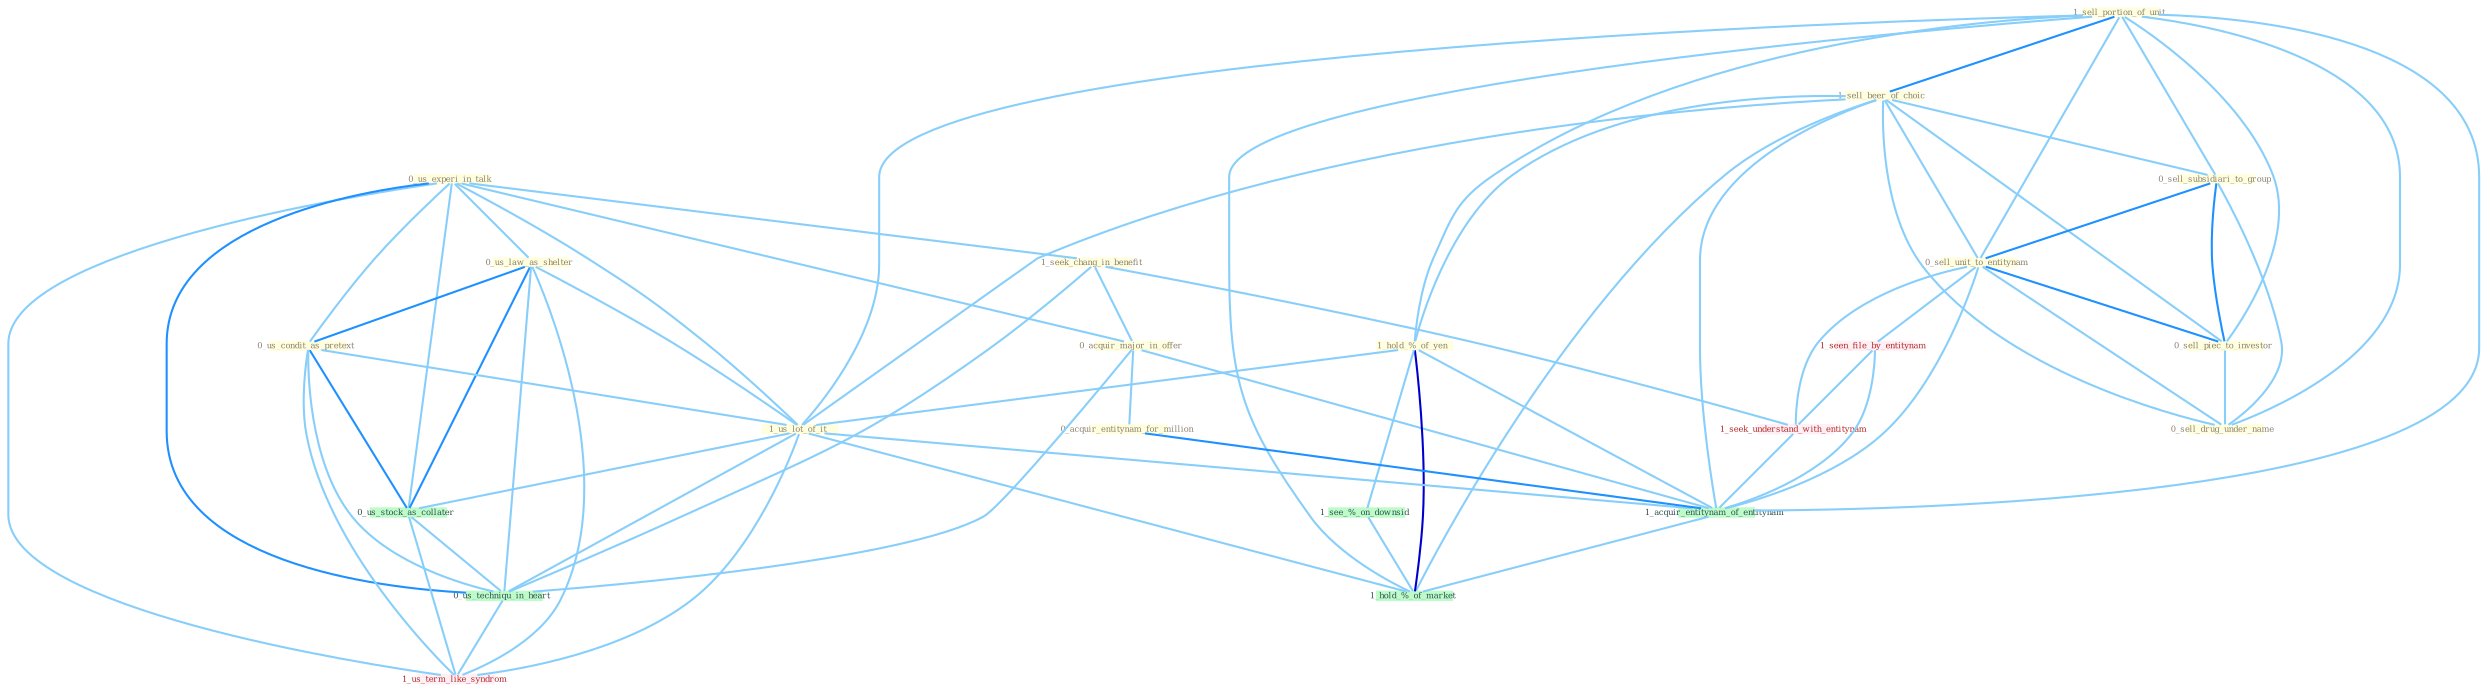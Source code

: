 Graph G{ 
    node
    [shape=polygon,style=filled,width=.5,height=.06,color="#BDFCC9",fixedsize=true,fontsize=4,
    fontcolor="#2f4f4f"];
    {node
    [color="#ffffe0", fontcolor="#8b7d6b"] "0_us_experi_in_talk " "0_us_law_as_shelter " "1_sell_portion_of_unit " "1_seek_chang_in_benefit " "0_us_condit_as_pretext " "1_sell_beer_of_choic " "0_sell_subsidiari_to_group " "0_sell_unit_to_entitynam " "0_acquir_major_in_offer " "1_hold_%_of_yen " "0_sell_piec_to_investor " "0_sell_drug_under_name " "1_us_lot_of_it " "0_acquir_entitynam_for_million "}
{node [color="#fff0f5", fontcolor="#b22222"] "1_seen_file_by_entitynam " "1_seek_understand_with_entitynam " "1_us_term_like_syndrom "}
edge [color="#B0E2FF"];

	"0_us_experi_in_talk " -- "0_us_law_as_shelter " [w="1", color="#87cefa" ];
	"0_us_experi_in_talk " -- "1_seek_chang_in_benefit " [w="1", color="#87cefa" ];
	"0_us_experi_in_talk " -- "0_us_condit_as_pretext " [w="1", color="#87cefa" ];
	"0_us_experi_in_talk " -- "0_acquir_major_in_offer " [w="1", color="#87cefa" ];
	"0_us_experi_in_talk " -- "1_us_lot_of_it " [w="1", color="#87cefa" ];
	"0_us_experi_in_talk " -- "0_us_stock_as_collater " [w="1", color="#87cefa" ];
	"0_us_experi_in_talk " -- "0_us_techniqu_in_heart " [w="2", color="#1e90ff" , len=0.8];
	"0_us_experi_in_talk " -- "1_us_term_like_syndrom " [w="1", color="#87cefa" ];
	"0_us_law_as_shelter " -- "0_us_condit_as_pretext " [w="2", color="#1e90ff" , len=0.8];
	"0_us_law_as_shelter " -- "1_us_lot_of_it " [w="1", color="#87cefa" ];
	"0_us_law_as_shelter " -- "0_us_stock_as_collater " [w="2", color="#1e90ff" , len=0.8];
	"0_us_law_as_shelter " -- "0_us_techniqu_in_heart " [w="1", color="#87cefa" ];
	"0_us_law_as_shelter " -- "1_us_term_like_syndrom " [w="1", color="#87cefa" ];
	"1_sell_portion_of_unit " -- "1_sell_beer_of_choic " [w="2", color="#1e90ff" , len=0.8];
	"1_sell_portion_of_unit " -- "0_sell_subsidiari_to_group " [w="1", color="#87cefa" ];
	"1_sell_portion_of_unit " -- "0_sell_unit_to_entitynam " [w="1", color="#87cefa" ];
	"1_sell_portion_of_unit " -- "1_hold_%_of_yen " [w="1", color="#87cefa" ];
	"1_sell_portion_of_unit " -- "0_sell_piec_to_investor " [w="1", color="#87cefa" ];
	"1_sell_portion_of_unit " -- "0_sell_drug_under_name " [w="1", color="#87cefa" ];
	"1_sell_portion_of_unit " -- "1_us_lot_of_it " [w="1", color="#87cefa" ];
	"1_sell_portion_of_unit " -- "1_acquir_entitynam_of_entitynam " [w="1", color="#87cefa" ];
	"1_sell_portion_of_unit " -- "1_hold_%_of_market " [w="1", color="#87cefa" ];
	"1_seek_chang_in_benefit " -- "0_acquir_major_in_offer " [w="1", color="#87cefa" ];
	"1_seek_chang_in_benefit " -- "1_seek_understand_with_entitynam " [w="1", color="#87cefa" ];
	"1_seek_chang_in_benefit " -- "0_us_techniqu_in_heart " [w="1", color="#87cefa" ];
	"0_us_condit_as_pretext " -- "1_us_lot_of_it " [w="1", color="#87cefa" ];
	"0_us_condit_as_pretext " -- "0_us_stock_as_collater " [w="2", color="#1e90ff" , len=0.8];
	"0_us_condit_as_pretext " -- "0_us_techniqu_in_heart " [w="1", color="#87cefa" ];
	"0_us_condit_as_pretext " -- "1_us_term_like_syndrom " [w="1", color="#87cefa" ];
	"1_sell_beer_of_choic " -- "0_sell_subsidiari_to_group " [w="1", color="#87cefa" ];
	"1_sell_beer_of_choic " -- "0_sell_unit_to_entitynam " [w="1", color="#87cefa" ];
	"1_sell_beer_of_choic " -- "1_hold_%_of_yen " [w="1", color="#87cefa" ];
	"1_sell_beer_of_choic " -- "0_sell_piec_to_investor " [w="1", color="#87cefa" ];
	"1_sell_beer_of_choic " -- "0_sell_drug_under_name " [w="1", color="#87cefa" ];
	"1_sell_beer_of_choic " -- "1_us_lot_of_it " [w="1", color="#87cefa" ];
	"1_sell_beer_of_choic " -- "1_acquir_entitynam_of_entitynam " [w="1", color="#87cefa" ];
	"1_sell_beer_of_choic " -- "1_hold_%_of_market " [w="1", color="#87cefa" ];
	"0_sell_subsidiari_to_group " -- "0_sell_unit_to_entitynam " [w="2", color="#1e90ff" , len=0.8];
	"0_sell_subsidiari_to_group " -- "0_sell_piec_to_investor " [w="2", color="#1e90ff" , len=0.8];
	"0_sell_subsidiari_to_group " -- "0_sell_drug_under_name " [w="1", color="#87cefa" ];
	"0_sell_unit_to_entitynam " -- "0_sell_piec_to_investor " [w="2", color="#1e90ff" , len=0.8];
	"0_sell_unit_to_entitynam " -- "0_sell_drug_under_name " [w="1", color="#87cefa" ];
	"0_sell_unit_to_entitynam " -- "1_seen_file_by_entitynam " [w="1", color="#87cefa" ];
	"0_sell_unit_to_entitynam " -- "1_seek_understand_with_entitynam " [w="1", color="#87cefa" ];
	"0_sell_unit_to_entitynam " -- "1_acquir_entitynam_of_entitynam " [w="1", color="#87cefa" ];
	"0_acquir_major_in_offer " -- "0_acquir_entitynam_for_million " [w="1", color="#87cefa" ];
	"0_acquir_major_in_offer " -- "1_acquir_entitynam_of_entitynam " [w="1", color="#87cefa" ];
	"0_acquir_major_in_offer " -- "0_us_techniqu_in_heart " [w="1", color="#87cefa" ];
	"1_hold_%_of_yen " -- "1_us_lot_of_it " [w="1", color="#87cefa" ];
	"1_hold_%_of_yen " -- "1_acquir_entitynam_of_entitynam " [w="1", color="#87cefa" ];
	"1_hold_%_of_yen " -- "1_see_%_on_downsid " [w="1", color="#87cefa" ];
	"1_hold_%_of_yen " -- "1_hold_%_of_market " [w="3", color="#0000cd" , len=0.6];
	"0_sell_piec_to_investor " -- "0_sell_drug_under_name " [w="1", color="#87cefa" ];
	"1_us_lot_of_it " -- "0_us_stock_as_collater " [w="1", color="#87cefa" ];
	"1_us_lot_of_it " -- "1_acquir_entitynam_of_entitynam " [w="1", color="#87cefa" ];
	"1_us_lot_of_it " -- "0_us_techniqu_in_heart " [w="1", color="#87cefa" ];
	"1_us_lot_of_it " -- "1_us_term_like_syndrom " [w="1", color="#87cefa" ];
	"1_us_lot_of_it " -- "1_hold_%_of_market " [w="1", color="#87cefa" ];
	"0_acquir_entitynam_for_million " -- "1_acquir_entitynam_of_entitynam " [w="2", color="#1e90ff" , len=0.8];
	"1_seen_file_by_entitynam " -- "1_seek_understand_with_entitynam " [w="1", color="#87cefa" ];
	"1_seen_file_by_entitynam " -- "1_acquir_entitynam_of_entitynam " [w="1", color="#87cefa" ];
	"0_us_stock_as_collater " -- "0_us_techniqu_in_heart " [w="1", color="#87cefa" ];
	"0_us_stock_as_collater " -- "1_us_term_like_syndrom " [w="1", color="#87cefa" ];
	"1_seek_understand_with_entitynam " -- "1_acquir_entitynam_of_entitynam " [w="1", color="#87cefa" ];
	"1_acquir_entitynam_of_entitynam " -- "1_hold_%_of_market " [w="1", color="#87cefa" ];
	"0_us_techniqu_in_heart " -- "1_us_term_like_syndrom " [w="1", color="#87cefa" ];
	"1_see_%_on_downsid " -- "1_hold_%_of_market " [w="1", color="#87cefa" ];
}